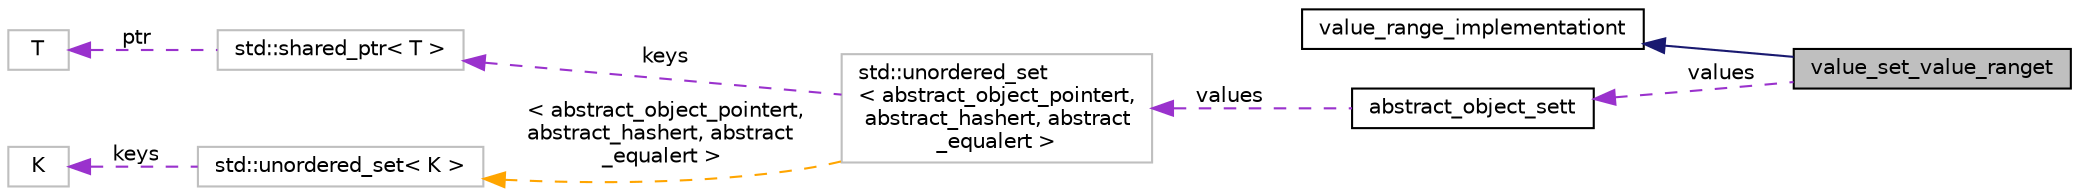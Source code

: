 digraph "value_set_value_ranget"
{
 // LATEX_PDF_SIZE
  bgcolor="transparent";
  edge [fontname="Helvetica",fontsize="10",labelfontname="Helvetica",labelfontsize="10"];
  node [fontname="Helvetica",fontsize="10",shape=record];
  rankdir="LR";
  Node1 [label="value_set_value_ranget",height=0.2,width=0.4,color="black", fillcolor="grey75", style="filled", fontcolor="black",tooltip=" "];
  Node2 -> Node1 [dir="back",color="midnightblue",fontsize="10",style="solid",fontname="Helvetica"];
  Node2 [label="value_range_implementationt",height=0.2,width=0.4,color="black",URL="$classvalue__range__implementationt.html",tooltip=" "];
  Node3 -> Node1 [dir="back",color="darkorchid3",fontsize="10",style="dashed",label=" values" ,fontname="Helvetica"];
  Node3 [label="abstract_object_sett",height=0.2,width=0.4,color="black",URL="$classabstract__object__sett.html",tooltip=" "];
  Node4 -> Node3 [dir="back",color="darkorchid3",fontsize="10",style="dashed",label=" values" ,fontname="Helvetica"];
  Node4 [label="std::unordered_set\l\< abstract_object_pointert,\l abstract_hashert, abstract\l_equalert \>",height=0.2,width=0.4,color="grey75",tooltip=" "];
  Node5 -> Node4 [dir="back",color="darkorchid3",fontsize="10",style="dashed",label=" keys" ,fontname="Helvetica"];
  Node5 [label="std::shared_ptr\< T \>",height=0.2,width=0.4,color="grey75",tooltip="STL class."];
  Node6 -> Node5 [dir="back",color="darkorchid3",fontsize="10",style="dashed",label=" ptr" ,fontname="Helvetica"];
  Node6 [label="T",height=0.2,width=0.4,color="grey75",tooltip=" "];
  Node7 -> Node4 [dir="back",color="orange",fontsize="10",style="dashed",label=" \< abstract_object_pointert,\l abstract_hashert, abstract\l_equalert \>" ,fontname="Helvetica"];
  Node7 [label="std::unordered_set\< K \>",height=0.2,width=0.4,color="grey75",tooltip="STL class."];
  Node8 -> Node7 [dir="back",color="darkorchid3",fontsize="10",style="dashed",label=" keys" ,fontname="Helvetica"];
  Node8 [label="K",height=0.2,width=0.4,color="grey75",tooltip=" "];
}

